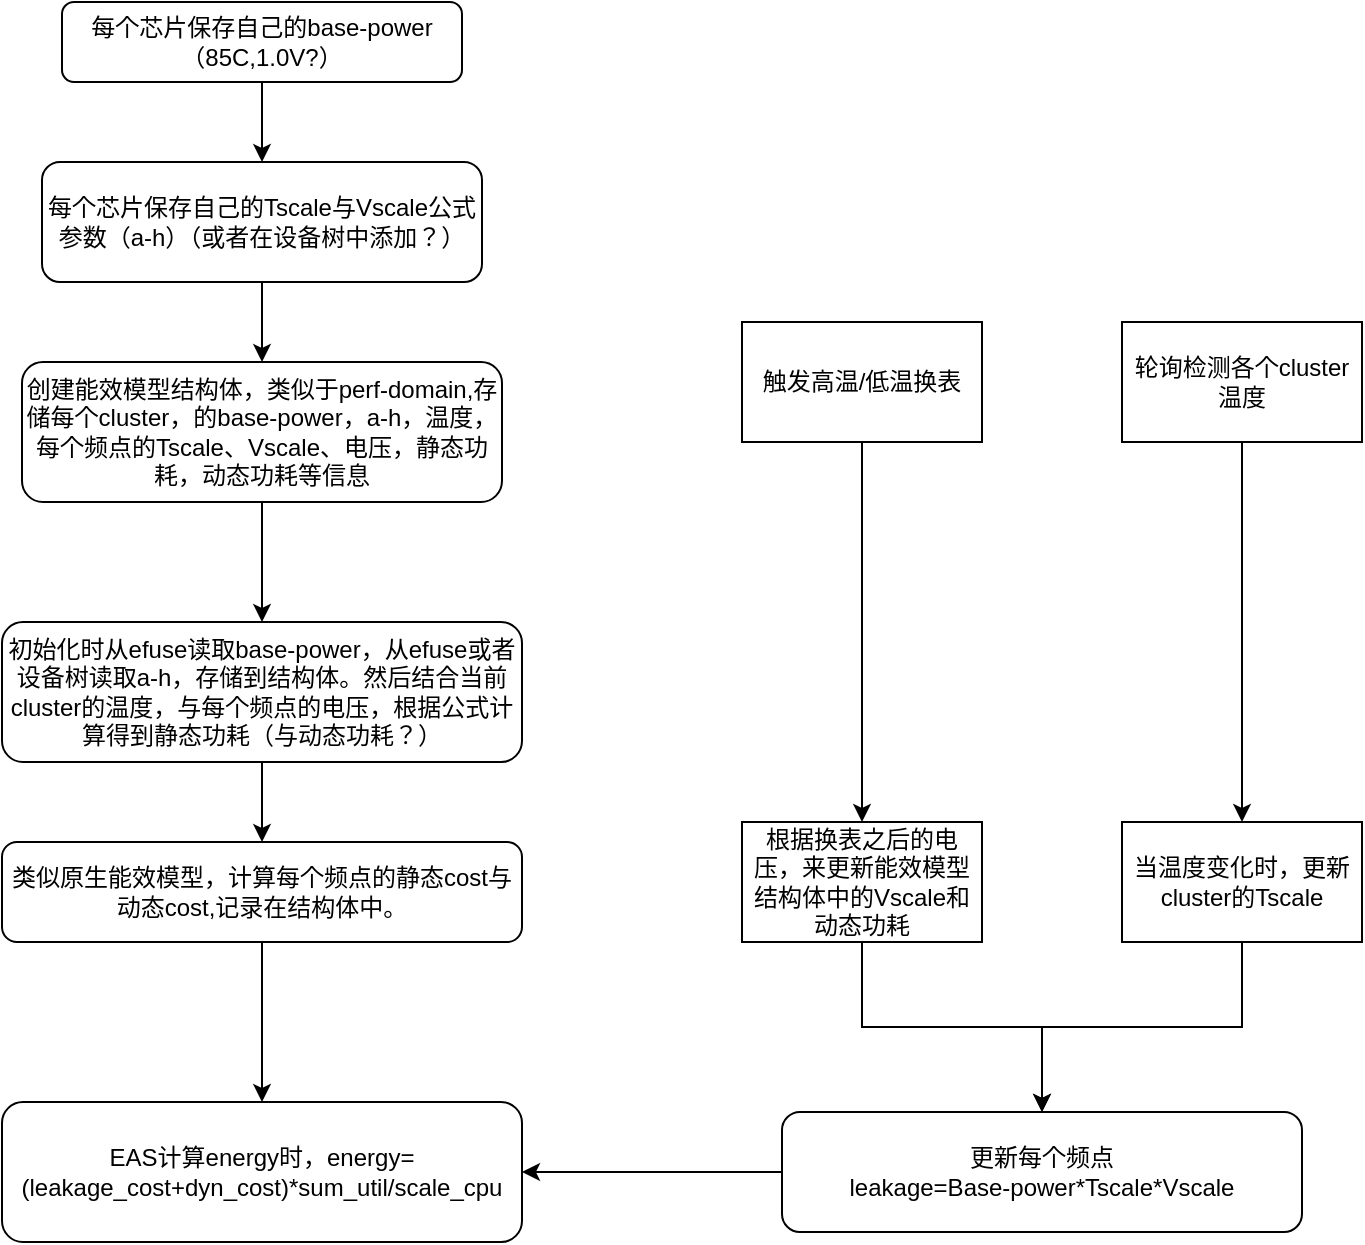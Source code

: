<mxfile version="24.5.5" type="github">
  <diagram id="C5RBs43oDa-KdzZeNtuy" name="Page-1">
    <mxGraphModel dx="1434" dy="764" grid="1" gridSize="10" guides="1" tooltips="1" connect="1" arrows="1" fold="1" page="1" pageScale="1" pageWidth="827" pageHeight="1169" math="0" shadow="0">
      <root>
        <mxCell id="WIyWlLk6GJQsqaUBKTNV-0" />
        <mxCell id="WIyWlLk6GJQsqaUBKTNV-1" parent="WIyWlLk6GJQsqaUBKTNV-0" />
        <mxCell id="DsjGURephWDPxe0ct4y4-1" value="" style="edgeStyle=orthogonalEdgeStyle;rounded=0;orthogonalLoop=1;jettySize=auto;html=1;" edge="1" parent="WIyWlLk6GJQsqaUBKTNV-1" source="WIyWlLk6GJQsqaUBKTNV-3" target="DsjGURephWDPxe0ct4y4-0">
          <mxGeometry relative="1" as="geometry" />
        </mxCell>
        <mxCell id="WIyWlLk6GJQsqaUBKTNV-3" value="每个芯片保存自己的base-power（85C,1.0V?）" style="rounded=1;whiteSpace=wrap;html=1;fontSize=12;glass=0;strokeWidth=1;shadow=0;" parent="WIyWlLk6GJQsqaUBKTNV-1" vertex="1">
          <mxGeometry x="100" y="70" width="200" height="40" as="geometry" />
        </mxCell>
        <mxCell id="DsjGURephWDPxe0ct4y4-3" value="" style="edgeStyle=orthogonalEdgeStyle;rounded=0;orthogonalLoop=1;jettySize=auto;html=1;" edge="1" parent="WIyWlLk6GJQsqaUBKTNV-1" source="DsjGURephWDPxe0ct4y4-0" target="DsjGURephWDPxe0ct4y4-2">
          <mxGeometry relative="1" as="geometry" />
        </mxCell>
        <mxCell id="DsjGURephWDPxe0ct4y4-0" value="每个芯片保存自己的Tscale与Vscale公式参数（a-h）（或者在设备树中添加？）" style="whiteSpace=wrap;html=1;rounded=1;glass=0;strokeWidth=1;shadow=0;" vertex="1" parent="WIyWlLk6GJQsqaUBKTNV-1">
          <mxGeometry x="90" y="150" width="220" height="60" as="geometry" />
        </mxCell>
        <mxCell id="DsjGURephWDPxe0ct4y4-5" value="" style="edgeStyle=orthogonalEdgeStyle;rounded=0;orthogonalLoop=1;jettySize=auto;html=1;" edge="1" parent="WIyWlLk6GJQsqaUBKTNV-1" source="DsjGURephWDPxe0ct4y4-2" target="DsjGURephWDPxe0ct4y4-4">
          <mxGeometry relative="1" as="geometry" />
        </mxCell>
        <mxCell id="DsjGURephWDPxe0ct4y4-2" value="创建能效模型结构体，类似于perf-domain,存储每个cluster，的base-power，a-h，温度，每个频点的Tscale、Vscale、电压，静态功耗，动态功耗等信息" style="whiteSpace=wrap;html=1;rounded=1;glass=0;strokeWidth=1;shadow=0;" vertex="1" parent="WIyWlLk6GJQsqaUBKTNV-1">
          <mxGeometry x="80" y="250" width="240" height="70" as="geometry" />
        </mxCell>
        <mxCell id="DsjGURephWDPxe0ct4y4-7" value="" style="edgeStyle=orthogonalEdgeStyle;rounded=0;orthogonalLoop=1;jettySize=auto;html=1;" edge="1" parent="WIyWlLk6GJQsqaUBKTNV-1" source="DsjGURephWDPxe0ct4y4-4" target="DsjGURephWDPxe0ct4y4-6">
          <mxGeometry relative="1" as="geometry" />
        </mxCell>
        <mxCell id="DsjGURephWDPxe0ct4y4-4" value="初始化时从efuse读取base-power，从efuse或者设备树读取a-h，存储到结构体。然后结合当前cluster的温度，与每个频点的电压，根据公式计算得到静态功耗（与动态功耗？）" style="whiteSpace=wrap;html=1;rounded=1;glass=0;strokeWidth=1;shadow=0;" vertex="1" parent="WIyWlLk6GJQsqaUBKTNV-1">
          <mxGeometry x="70" y="380" width="260" height="70" as="geometry" />
        </mxCell>
        <mxCell id="DsjGURephWDPxe0ct4y4-27" style="edgeStyle=orthogonalEdgeStyle;rounded=0;orthogonalLoop=1;jettySize=auto;html=1;exitX=0.5;exitY=1;exitDx=0;exitDy=0;entryX=0.5;entryY=0;entryDx=0;entryDy=0;" edge="1" parent="WIyWlLk6GJQsqaUBKTNV-1" source="DsjGURephWDPxe0ct4y4-6" target="DsjGURephWDPxe0ct4y4-8">
          <mxGeometry relative="1" as="geometry" />
        </mxCell>
        <mxCell id="DsjGURephWDPxe0ct4y4-6" value="类似原生能效模型，计算每个频点的静态cost与动态cost,记录在结构体中。" style="whiteSpace=wrap;html=1;rounded=1;glass=0;strokeWidth=1;shadow=0;" vertex="1" parent="WIyWlLk6GJQsqaUBKTNV-1">
          <mxGeometry x="70" y="490" width="260" height="50" as="geometry" />
        </mxCell>
        <mxCell id="DsjGURephWDPxe0ct4y4-8" value="EAS计算energy时，energy=(leakage_cost+dyn_cost)*sum_util/scale_cpu" style="whiteSpace=wrap;html=1;rounded=1;glass=0;strokeWidth=1;shadow=0;" vertex="1" parent="WIyWlLk6GJQsqaUBKTNV-1">
          <mxGeometry x="70" y="620" width="260" height="70" as="geometry" />
        </mxCell>
        <mxCell id="DsjGURephWDPxe0ct4y4-12" value="" style="edgeStyle=orthogonalEdgeStyle;rounded=0;orthogonalLoop=1;jettySize=auto;html=1;" edge="1" parent="WIyWlLk6GJQsqaUBKTNV-1" source="DsjGURephWDPxe0ct4y4-10" target="DsjGURephWDPxe0ct4y4-11">
          <mxGeometry relative="1" as="geometry" />
        </mxCell>
        <mxCell id="DsjGURephWDPxe0ct4y4-10" value="触发高温/低温换表" style="rounded=0;whiteSpace=wrap;html=1;" vertex="1" parent="WIyWlLk6GJQsqaUBKTNV-1">
          <mxGeometry x="440" y="230" width="120" height="60" as="geometry" />
        </mxCell>
        <mxCell id="DsjGURephWDPxe0ct4y4-24" style="edgeStyle=orthogonalEdgeStyle;rounded=0;orthogonalLoop=1;jettySize=auto;html=1;exitX=0.5;exitY=1;exitDx=0;exitDy=0;" edge="1" parent="WIyWlLk6GJQsqaUBKTNV-1" source="DsjGURephWDPxe0ct4y4-11" target="DsjGURephWDPxe0ct4y4-23">
          <mxGeometry relative="1" as="geometry" />
        </mxCell>
        <mxCell id="DsjGURephWDPxe0ct4y4-11" value="根据换表之后的电压，来更新能效模型结构体中的Vscale&lt;span style=&quot;background-color: initial;&quot;&gt;和动态功耗&lt;/span&gt;" style="rounded=0;whiteSpace=wrap;html=1;" vertex="1" parent="WIyWlLk6GJQsqaUBKTNV-1">
          <mxGeometry x="440" y="480" width="120" height="60" as="geometry" />
        </mxCell>
        <mxCell id="DsjGURephWDPxe0ct4y4-14" value="" style="edgeStyle=orthogonalEdgeStyle;rounded=0;orthogonalLoop=1;jettySize=auto;html=1;" edge="1" parent="WIyWlLk6GJQsqaUBKTNV-1" source="DsjGURephWDPxe0ct4y4-15" target="DsjGURephWDPxe0ct4y4-16">
          <mxGeometry relative="1" as="geometry" />
        </mxCell>
        <mxCell id="DsjGURephWDPxe0ct4y4-15" value="轮询检测各个cluster温度" style="rounded=0;whiteSpace=wrap;html=1;" vertex="1" parent="WIyWlLk6GJQsqaUBKTNV-1">
          <mxGeometry x="630" y="230" width="120" height="60" as="geometry" />
        </mxCell>
        <mxCell id="DsjGURephWDPxe0ct4y4-25" style="edgeStyle=orthogonalEdgeStyle;rounded=0;orthogonalLoop=1;jettySize=auto;html=1;exitX=0.5;exitY=1;exitDx=0;exitDy=0;entryX=0.5;entryY=0;entryDx=0;entryDy=0;" edge="1" parent="WIyWlLk6GJQsqaUBKTNV-1" source="DsjGURephWDPxe0ct4y4-16" target="DsjGURephWDPxe0ct4y4-23">
          <mxGeometry relative="1" as="geometry" />
        </mxCell>
        <mxCell id="DsjGURephWDPxe0ct4y4-16" value="当温度变化时，更新cluster的Tscale" style="rounded=0;whiteSpace=wrap;html=1;" vertex="1" parent="WIyWlLk6GJQsqaUBKTNV-1">
          <mxGeometry x="630" y="480" width="120" height="60" as="geometry" />
        </mxCell>
        <mxCell id="DsjGURephWDPxe0ct4y4-26" style="edgeStyle=orthogonalEdgeStyle;rounded=0;orthogonalLoop=1;jettySize=auto;html=1;exitX=0;exitY=0.5;exitDx=0;exitDy=0;" edge="1" parent="WIyWlLk6GJQsqaUBKTNV-1" source="DsjGURephWDPxe0ct4y4-23" target="DsjGURephWDPxe0ct4y4-8">
          <mxGeometry relative="1" as="geometry" />
        </mxCell>
        <mxCell id="DsjGURephWDPxe0ct4y4-23" value="更新每个频点&lt;br&gt;leakage=Base-power*Tscale*Vscale" style="rounded=1;whiteSpace=wrap;html=1;" vertex="1" parent="WIyWlLk6GJQsqaUBKTNV-1">
          <mxGeometry x="460" y="625" width="260" height="60" as="geometry" />
        </mxCell>
      </root>
    </mxGraphModel>
  </diagram>
</mxfile>
